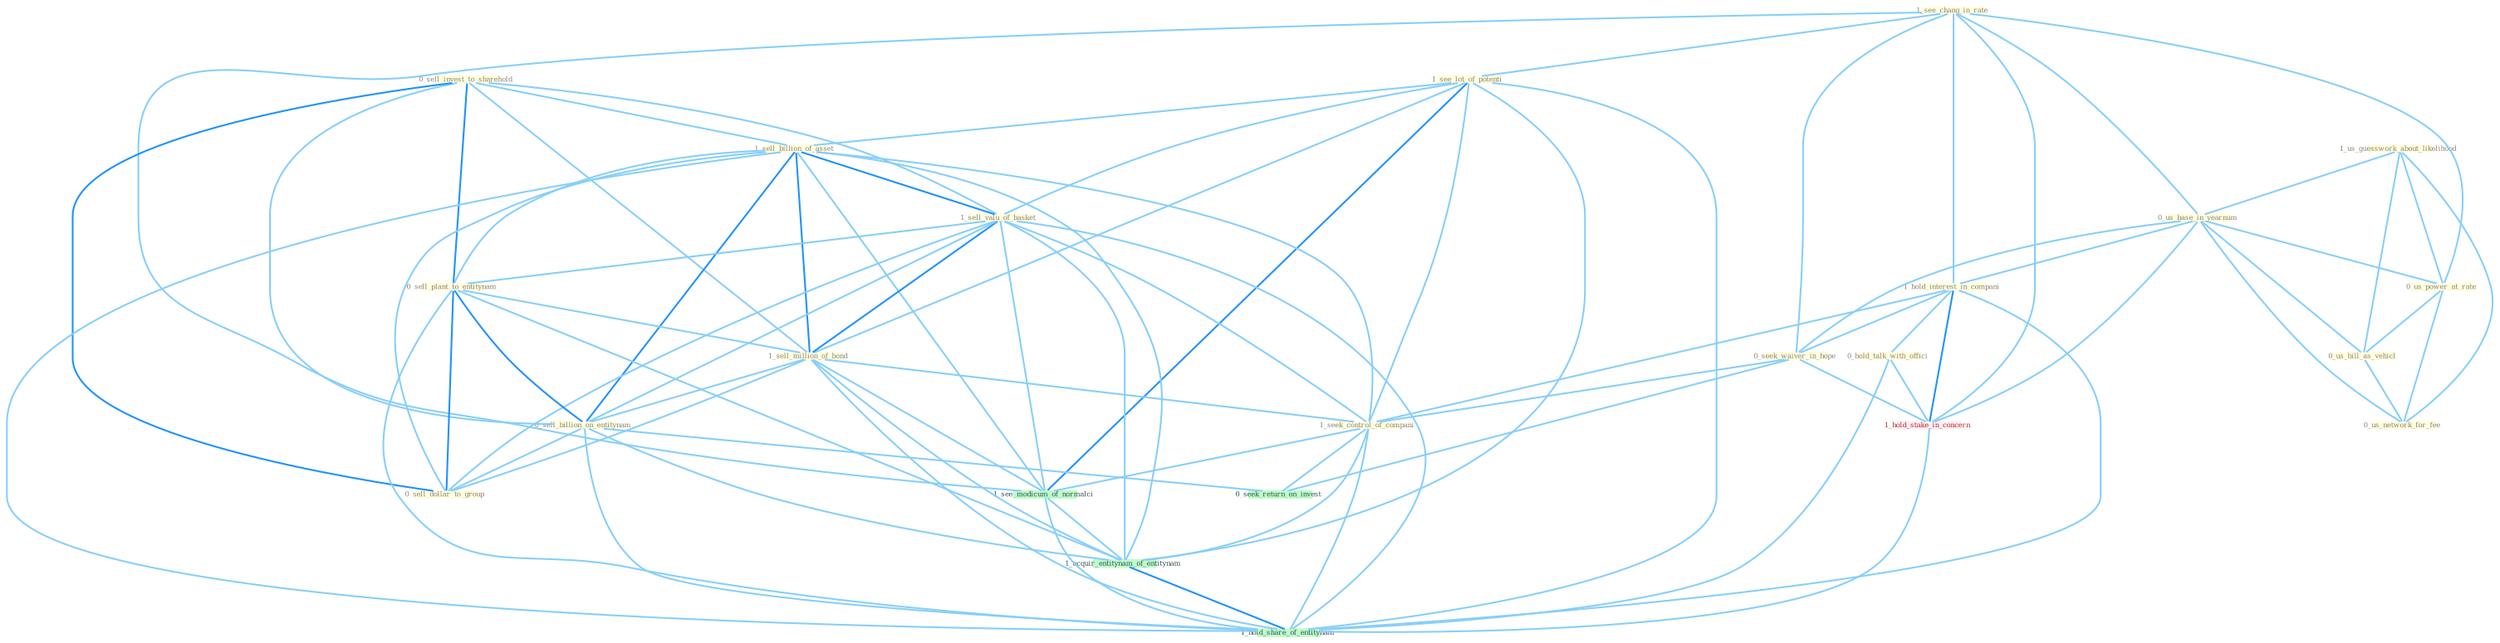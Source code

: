 Graph G{ 
    node
    [shape=polygon,style=filled,width=.5,height=.06,color="#BDFCC9",fixedsize=true,fontsize=4,
    fontcolor="#2f4f4f"];
    {node
    [color="#ffffe0", fontcolor="#8b7d6b"] "1_us_guesswork_about_likelihood " "1_see_chang_in_rate " "0_sell_invest_to_sharehold " "0_us_base_in_yearnum " "1_see_lot_of_potenti " "1_sell_billion_of_asset " "1_hold_interest_in_compani " "1_sell_valu_of_basket " "0_us_power_at_rate " "0_hold_talk_with_offici " "0_sell_plant_to_entitynam " "1_sell_million_of_bond " "0_us_bill_as_vehicl " "0_sell_billion_on_entitynam " "0_seek_waiver_in_hope " "0_us_network_for_fee " "1_seek_control_of_compani " "0_sell_dollar_to_group "}
{node [color="#fff0f5", fontcolor="#b22222"] "1_hold_stake_in_concern "}
edge [color="#B0E2FF"];

	"1_us_guesswork_about_likelihood " -- "0_us_base_in_yearnum " [w="1", color="#87cefa" ];
	"1_us_guesswork_about_likelihood " -- "0_us_power_at_rate " [w="1", color="#87cefa" ];
	"1_us_guesswork_about_likelihood " -- "0_us_bill_as_vehicl " [w="1", color="#87cefa" ];
	"1_us_guesswork_about_likelihood " -- "0_us_network_for_fee " [w="1", color="#87cefa" ];
	"1_see_chang_in_rate " -- "0_us_base_in_yearnum " [w="1", color="#87cefa" ];
	"1_see_chang_in_rate " -- "1_see_lot_of_potenti " [w="1", color="#87cefa" ];
	"1_see_chang_in_rate " -- "1_hold_interest_in_compani " [w="1", color="#87cefa" ];
	"1_see_chang_in_rate " -- "0_us_power_at_rate " [w="1", color="#87cefa" ];
	"1_see_chang_in_rate " -- "0_seek_waiver_in_hope " [w="1", color="#87cefa" ];
	"1_see_chang_in_rate " -- "1_hold_stake_in_concern " [w="1", color="#87cefa" ];
	"1_see_chang_in_rate " -- "1_see_modicum_of_normalci " [w="1", color="#87cefa" ];
	"0_sell_invest_to_sharehold " -- "1_sell_billion_of_asset " [w="1", color="#87cefa" ];
	"0_sell_invest_to_sharehold " -- "1_sell_valu_of_basket " [w="1", color="#87cefa" ];
	"0_sell_invest_to_sharehold " -- "0_sell_plant_to_entitynam " [w="2", color="#1e90ff" , len=0.8];
	"0_sell_invest_to_sharehold " -- "1_sell_million_of_bond " [w="1", color="#87cefa" ];
	"0_sell_invest_to_sharehold " -- "0_sell_billion_on_entitynam " [w="1", color="#87cefa" ];
	"0_sell_invest_to_sharehold " -- "0_sell_dollar_to_group " [w="2", color="#1e90ff" , len=0.8];
	"0_us_base_in_yearnum " -- "1_hold_interest_in_compani " [w="1", color="#87cefa" ];
	"0_us_base_in_yearnum " -- "0_us_power_at_rate " [w="1", color="#87cefa" ];
	"0_us_base_in_yearnum " -- "0_us_bill_as_vehicl " [w="1", color="#87cefa" ];
	"0_us_base_in_yearnum " -- "0_seek_waiver_in_hope " [w="1", color="#87cefa" ];
	"0_us_base_in_yearnum " -- "0_us_network_for_fee " [w="1", color="#87cefa" ];
	"0_us_base_in_yearnum " -- "1_hold_stake_in_concern " [w="1", color="#87cefa" ];
	"1_see_lot_of_potenti " -- "1_sell_billion_of_asset " [w="1", color="#87cefa" ];
	"1_see_lot_of_potenti " -- "1_sell_valu_of_basket " [w="1", color="#87cefa" ];
	"1_see_lot_of_potenti " -- "1_sell_million_of_bond " [w="1", color="#87cefa" ];
	"1_see_lot_of_potenti " -- "1_seek_control_of_compani " [w="1", color="#87cefa" ];
	"1_see_lot_of_potenti " -- "1_see_modicum_of_normalci " [w="2", color="#1e90ff" , len=0.8];
	"1_see_lot_of_potenti " -- "1_acquir_entitynam_of_entitynam " [w="1", color="#87cefa" ];
	"1_see_lot_of_potenti " -- "1_hold_share_of_entitynam " [w="1", color="#87cefa" ];
	"1_sell_billion_of_asset " -- "1_sell_valu_of_basket " [w="2", color="#1e90ff" , len=0.8];
	"1_sell_billion_of_asset " -- "0_sell_plant_to_entitynam " [w="1", color="#87cefa" ];
	"1_sell_billion_of_asset " -- "1_sell_million_of_bond " [w="2", color="#1e90ff" , len=0.8];
	"1_sell_billion_of_asset " -- "0_sell_billion_on_entitynam " [w="2", color="#1e90ff" , len=0.8];
	"1_sell_billion_of_asset " -- "1_seek_control_of_compani " [w="1", color="#87cefa" ];
	"1_sell_billion_of_asset " -- "0_sell_dollar_to_group " [w="1", color="#87cefa" ];
	"1_sell_billion_of_asset " -- "1_see_modicum_of_normalci " [w="1", color="#87cefa" ];
	"1_sell_billion_of_asset " -- "1_acquir_entitynam_of_entitynam " [w="1", color="#87cefa" ];
	"1_sell_billion_of_asset " -- "1_hold_share_of_entitynam " [w="1", color="#87cefa" ];
	"1_hold_interest_in_compani " -- "0_hold_talk_with_offici " [w="1", color="#87cefa" ];
	"1_hold_interest_in_compani " -- "0_seek_waiver_in_hope " [w="1", color="#87cefa" ];
	"1_hold_interest_in_compani " -- "1_seek_control_of_compani " [w="1", color="#87cefa" ];
	"1_hold_interest_in_compani " -- "1_hold_stake_in_concern " [w="2", color="#1e90ff" , len=0.8];
	"1_hold_interest_in_compani " -- "1_hold_share_of_entitynam " [w="1", color="#87cefa" ];
	"1_sell_valu_of_basket " -- "0_sell_plant_to_entitynam " [w="1", color="#87cefa" ];
	"1_sell_valu_of_basket " -- "1_sell_million_of_bond " [w="2", color="#1e90ff" , len=0.8];
	"1_sell_valu_of_basket " -- "0_sell_billion_on_entitynam " [w="1", color="#87cefa" ];
	"1_sell_valu_of_basket " -- "1_seek_control_of_compani " [w="1", color="#87cefa" ];
	"1_sell_valu_of_basket " -- "0_sell_dollar_to_group " [w="1", color="#87cefa" ];
	"1_sell_valu_of_basket " -- "1_see_modicum_of_normalci " [w="1", color="#87cefa" ];
	"1_sell_valu_of_basket " -- "1_acquir_entitynam_of_entitynam " [w="1", color="#87cefa" ];
	"1_sell_valu_of_basket " -- "1_hold_share_of_entitynam " [w="1", color="#87cefa" ];
	"0_us_power_at_rate " -- "0_us_bill_as_vehicl " [w="1", color="#87cefa" ];
	"0_us_power_at_rate " -- "0_us_network_for_fee " [w="1", color="#87cefa" ];
	"0_hold_talk_with_offici " -- "1_hold_stake_in_concern " [w="1", color="#87cefa" ];
	"0_hold_talk_with_offici " -- "1_hold_share_of_entitynam " [w="1", color="#87cefa" ];
	"0_sell_plant_to_entitynam " -- "1_sell_million_of_bond " [w="1", color="#87cefa" ];
	"0_sell_plant_to_entitynam " -- "0_sell_billion_on_entitynam " [w="2", color="#1e90ff" , len=0.8];
	"0_sell_plant_to_entitynam " -- "0_sell_dollar_to_group " [w="2", color="#1e90ff" , len=0.8];
	"0_sell_plant_to_entitynam " -- "1_acquir_entitynam_of_entitynam " [w="1", color="#87cefa" ];
	"0_sell_plant_to_entitynam " -- "1_hold_share_of_entitynam " [w="1", color="#87cefa" ];
	"1_sell_million_of_bond " -- "0_sell_billion_on_entitynam " [w="1", color="#87cefa" ];
	"1_sell_million_of_bond " -- "1_seek_control_of_compani " [w="1", color="#87cefa" ];
	"1_sell_million_of_bond " -- "0_sell_dollar_to_group " [w="1", color="#87cefa" ];
	"1_sell_million_of_bond " -- "1_see_modicum_of_normalci " [w="1", color="#87cefa" ];
	"1_sell_million_of_bond " -- "1_acquir_entitynam_of_entitynam " [w="1", color="#87cefa" ];
	"1_sell_million_of_bond " -- "1_hold_share_of_entitynam " [w="1", color="#87cefa" ];
	"0_us_bill_as_vehicl " -- "0_us_network_for_fee " [w="1", color="#87cefa" ];
	"0_sell_billion_on_entitynam " -- "0_sell_dollar_to_group " [w="1", color="#87cefa" ];
	"0_sell_billion_on_entitynam " -- "0_seek_return_on_invest " [w="1", color="#87cefa" ];
	"0_sell_billion_on_entitynam " -- "1_acquir_entitynam_of_entitynam " [w="1", color="#87cefa" ];
	"0_sell_billion_on_entitynam " -- "1_hold_share_of_entitynam " [w="1", color="#87cefa" ];
	"0_seek_waiver_in_hope " -- "1_seek_control_of_compani " [w="1", color="#87cefa" ];
	"0_seek_waiver_in_hope " -- "1_hold_stake_in_concern " [w="1", color="#87cefa" ];
	"0_seek_waiver_in_hope " -- "0_seek_return_on_invest " [w="1", color="#87cefa" ];
	"1_seek_control_of_compani " -- "0_seek_return_on_invest " [w="1", color="#87cefa" ];
	"1_seek_control_of_compani " -- "1_see_modicum_of_normalci " [w="1", color="#87cefa" ];
	"1_seek_control_of_compani " -- "1_acquir_entitynam_of_entitynam " [w="1", color="#87cefa" ];
	"1_seek_control_of_compani " -- "1_hold_share_of_entitynam " [w="1", color="#87cefa" ];
	"1_hold_stake_in_concern " -- "1_hold_share_of_entitynam " [w="1", color="#87cefa" ];
	"1_see_modicum_of_normalci " -- "1_acquir_entitynam_of_entitynam " [w="1", color="#87cefa" ];
	"1_see_modicum_of_normalci " -- "1_hold_share_of_entitynam " [w="1", color="#87cefa" ];
	"1_acquir_entitynam_of_entitynam " -- "1_hold_share_of_entitynam " [w="2", color="#1e90ff" , len=0.8];
}